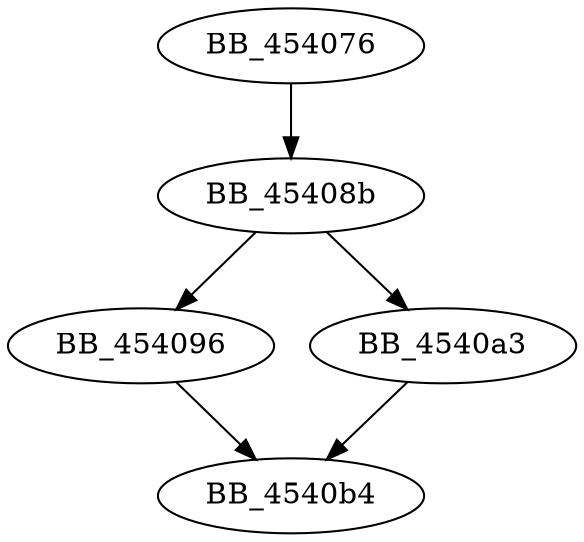 DiGraph sub_454076{
BB_454076->BB_45408b
BB_45408b->BB_454096
BB_45408b->BB_4540a3
BB_454096->BB_4540b4
BB_4540a3->BB_4540b4
}
